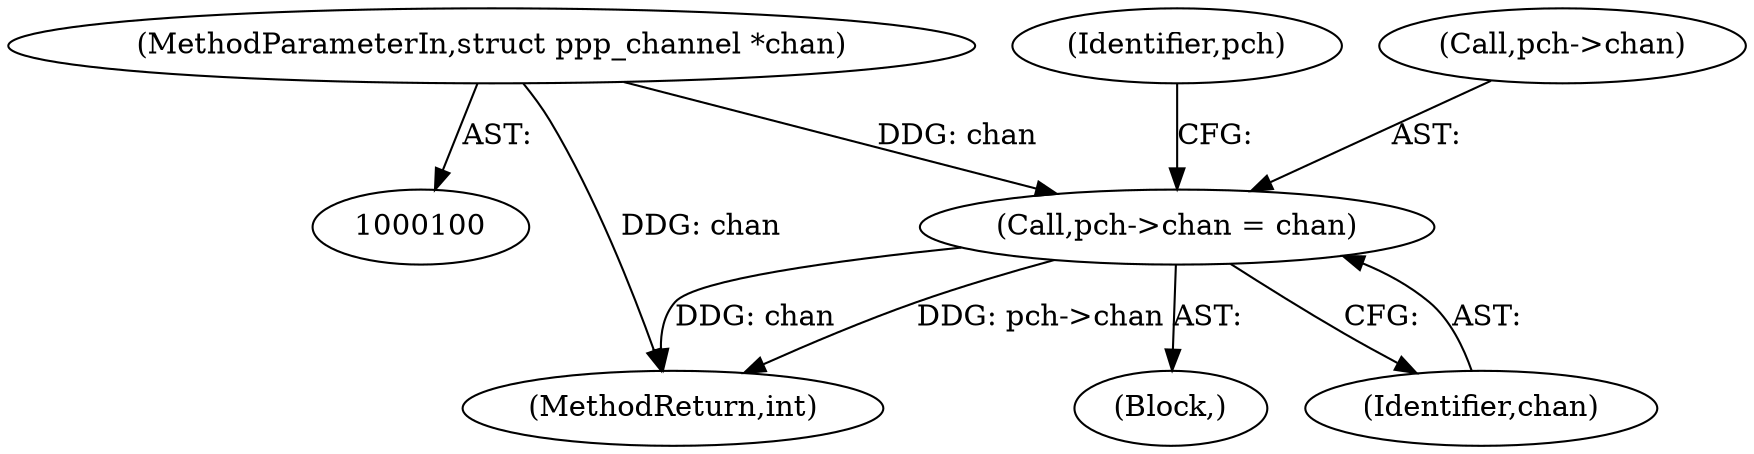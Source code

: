 digraph "0_linux_1f461dcdd296eecedaffffc6bae2bfa90bd7eb89@pointer" {
"1000102" [label="(MethodParameterIn,struct ppp_channel *chan)"];
"1000127" [label="(Call,pch->chan = chan)"];
"1000102" [label="(MethodParameterIn,struct ppp_channel *chan)"];
"1000134" [label="(Identifier,pch)"];
"1000212" [label="(MethodReturn,int)"];
"1000103" [label="(Block,)"];
"1000128" [label="(Call,pch->chan)"];
"1000131" [label="(Identifier,chan)"];
"1000127" [label="(Call,pch->chan = chan)"];
"1000102" -> "1000100"  [label="AST: "];
"1000102" -> "1000212"  [label="DDG: chan"];
"1000102" -> "1000127"  [label="DDG: chan"];
"1000127" -> "1000103"  [label="AST: "];
"1000127" -> "1000131"  [label="CFG: "];
"1000128" -> "1000127"  [label="AST: "];
"1000131" -> "1000127"  [label="AST: "];
"1000134" -> "1000127"  [label="CFG: "];
"1000127" -> "1000212"  [label="DDG: pch->chan"];
"1000127" -> "1000212"  [label="DDG: chan"];
}
